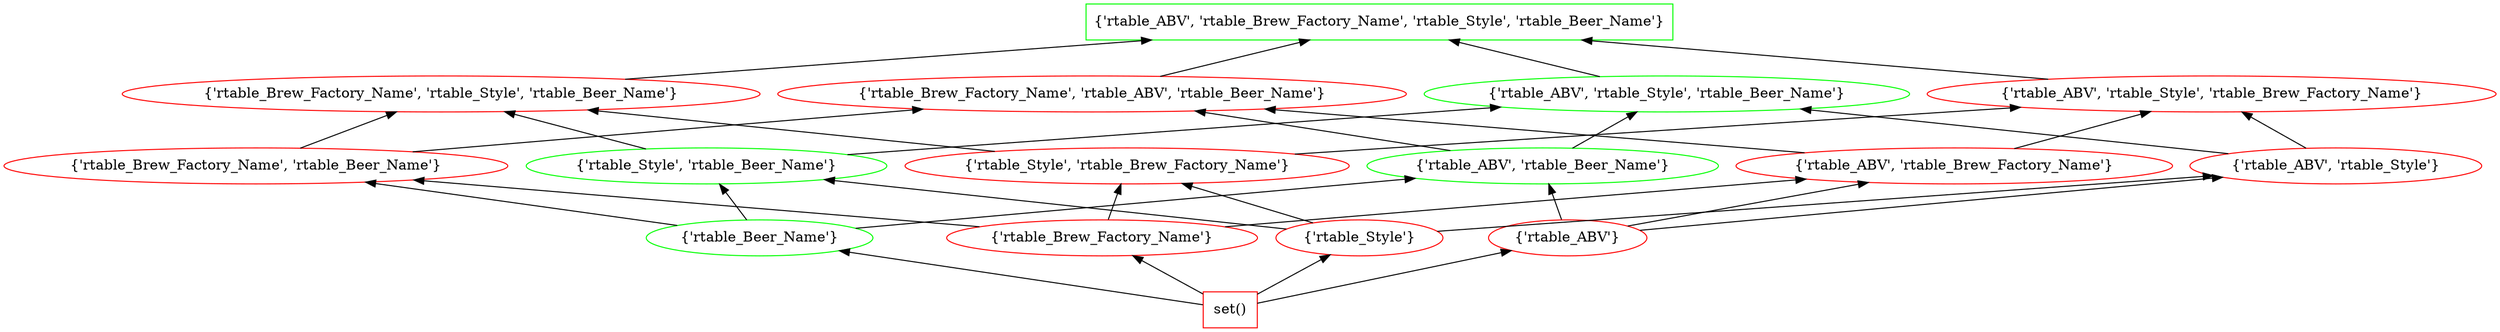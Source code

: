 digraph G {
splines="line"
rankdir=BT
"{'rtable_ABV', 'rtable_Brew_Factory_Name', 'rtable_Style', 'rtable_Beer_Name'}" [shape=box];
"set()" [shape=box];
"set()" [color=red];
"set()" -> "{'rtable_Beer_Name'}";
"set()" -> "{'rtable_Brew_Factory_Name'}";
"set()" -> "{'rtable_Style'}";
"set()" -> "{'rtable_ABV'}";
"{'rtable_Beer_Name'}" [color=green];
"{'rtable_Beer_Name'}" -> "{'rtable_Brew_Factory_Name', 'rtable_Beer_Name'}";
"{'rtable_Beer_Name'}" -> "{'rtable_Style', 'rtable_Beer_Name'}";
"{'rtable_Beer_Name'}" -> "{'rtable_ABV', 'rtable_Beer_Name'}";
"{'rtable_Brew_Factory_Name'}" [color=red];
"{'rtable_Brew_Factory_Name'}" -> "{'rtable_Brew_Factory_Name', 'rtable_Beer_Name'}";
"{'rtable_Brew_Factory_Name'}" -> "{'rtable_Style', 'rtable_Brew_Factory_Name'}";
"{'rtable_Brew_Factory_Name'}" -> "{'rtable_ABV', 'rtable_Brew_Factory_Name'}";
"{'rtable_Style'}" [color=red];
"{'rtable_Style'}" -> "{'rtable_Style', 'rtable_Beer_Name'}";
"{'rtable_Style'}" -> "{'rtable_Style', 'rtable_Brew_Factory_Name'}";
"{'rtable_Style'}" -> "{'rtable_ABV', 'rtable_Style'}";
"{'rtable_ABV'}" [color=red];
"{'rtable_ABV'}" -> "{'rtable_ABV', 'rtable_Beer_Name'}";
"{'rtable_ABV'}" -> "{'rtable_ABV', 'rtable_Brew_Factory_Name'}";
"{'rtable_ABV'}" -> "{'rtable_ABV', 'rtable_Style'}";
"{'rtable_Brew_Factory_Name', 'rtable_Beer_Name'}" [color=red];
"{'rtable_Brew_Factory_Name', 'rtable_Beer_Name'}" -> "{'rtable_Brew_Factory_Name', 'rtable_Style', 'rtable_Beer_Name'}";
"{'rtable_Brew_Factory_Name', 'rtable_Beer_Name'}" -> "{'rtable_Brew_Factory_Name', 'rtable_ABV', 'rtable_Beer_Name'}";
"{'rtable_Style', 'rtable_Beer_Name'}" [color=green];
"{'rtable_Style', 'rtable_Beer_Name'}" -> "{'rtable_Brew_Factory_Name', 'rtable_Style', 'rtable_Beer_Name'}";
"{'rtable_Style', 'rtable_Beer_Name'}" -> "{'rtable_ABV', 'rtable_Style', 'rtable_Beer_Name'}";
"{'rtable_ABV', 'rtable_Beer_Name'}" [color=green];
"{'rtable_ABV', 'rtable_Beer_Name'}" -> "{'rtable_Brew_Factory_Name', 'rtable_ABV', 'rtable_Beer_Name'}";
"{'rtable_ABV', 'rtable_Beer_Name'}" -> "{'rtable_ABV', 'rtable_Style', 'rtable_Beer_Name'}";
"{'rtable_Style', 'rtable_Brew_Factory_Name'}" [color=red];
"{'rtable_Style', 'rtable_Brew_Factory_Name'}" -> "{'rtable_Brew_Factory_Name', 'rtable_Style', 'rtable_Beer_Name'}";
"{'rtable_Style', 'rtable_Brew_Factory_Name'}" -> "{'rtable_ABV', 'rtable_Style', 'rtable_Brew_Factory_Name'}";
"{'rtable_ABV', 'rtable_Brew_Factory_Name'}" [color=red];
"{'rtable_ABV', 'rtable_Brew_Factory_Name'}" -> "{'rtable_Brew_Factory_Name', 'rtable_ABV', 'rtable_Beer_Name'}";
"{'rtable_ABV', 'rtable_Brew_Factory_Name'}" -> "{'rtable_ABV', 'rtable_Style', 'rtable_Brew_Factory_Name'}";
"{'rtable_ABV', 'rtable_Style'}" [color=red];
"{'rtable_ABV', 'rtable_Style'}" -> "{'rtable_ABV', 'rtable_Style', 'rtable_Beer_Name'}";
"{'rtable_ABV', 'rtable_Style'}" -> "{'rtable_ABV', 'rtable_Style', 'rtable_Brew_Factory_Name'}";
"{'rtable_Brew_Factory_Name', 'rtable_Style', 'rtable_Beer_Name'}" [color=red];
"{'rtable_Brew_Factory_Name', 'rtable_Style', 'rtable_Beer_Name'}" -> "{'rtable_ABV', 'rtable_Brew_Factory_Name', 'rtable_Style', 'rtable_Beer_Name'}";
"{'rtable_Brew_Factory_Name', 'rtable_ABV', 'rtable_Beer_Name'}" [color=red];
"{'rtable_Brew_Factory_Name', 'rtable_ABV', 'rtable_Beer_Name'}" -> "{'rtable_ABV', 'rtable_Brew_Factory_Name', 'rtable_Style', 'rtable_Beer_Name'}";
"{'rtable_ABV', 'rtable_Style', 'rtable_Beer_Name'}" [color=green];
"{'rtable_ABV', 'rtable_Style', 'rtable_Beer_Name'}" -> "{'rtable_ABV', 'rtable_Brew_Factory_Name', 'rtable_Style', 'rtable_Beer_Name'}";
"{'rtable_ABV', 'rtable_Style', 'rtable_Brew_Factory_Name'}" [color=red];
"{'rtable_ABV', 'rtable_Style', 'rtable_Brew_Factory_Name'}" -> "{'rtable_ABV', 'rtable_Brew_Factory_Name', 'rtable_Style', 'rtable_Beer_Name'}";
"{'rtable_ABV', 'rtable_Brew_Factory_Name', 'rtable_Style', 'rtable_Beer_Name'}" [color=green];
}
